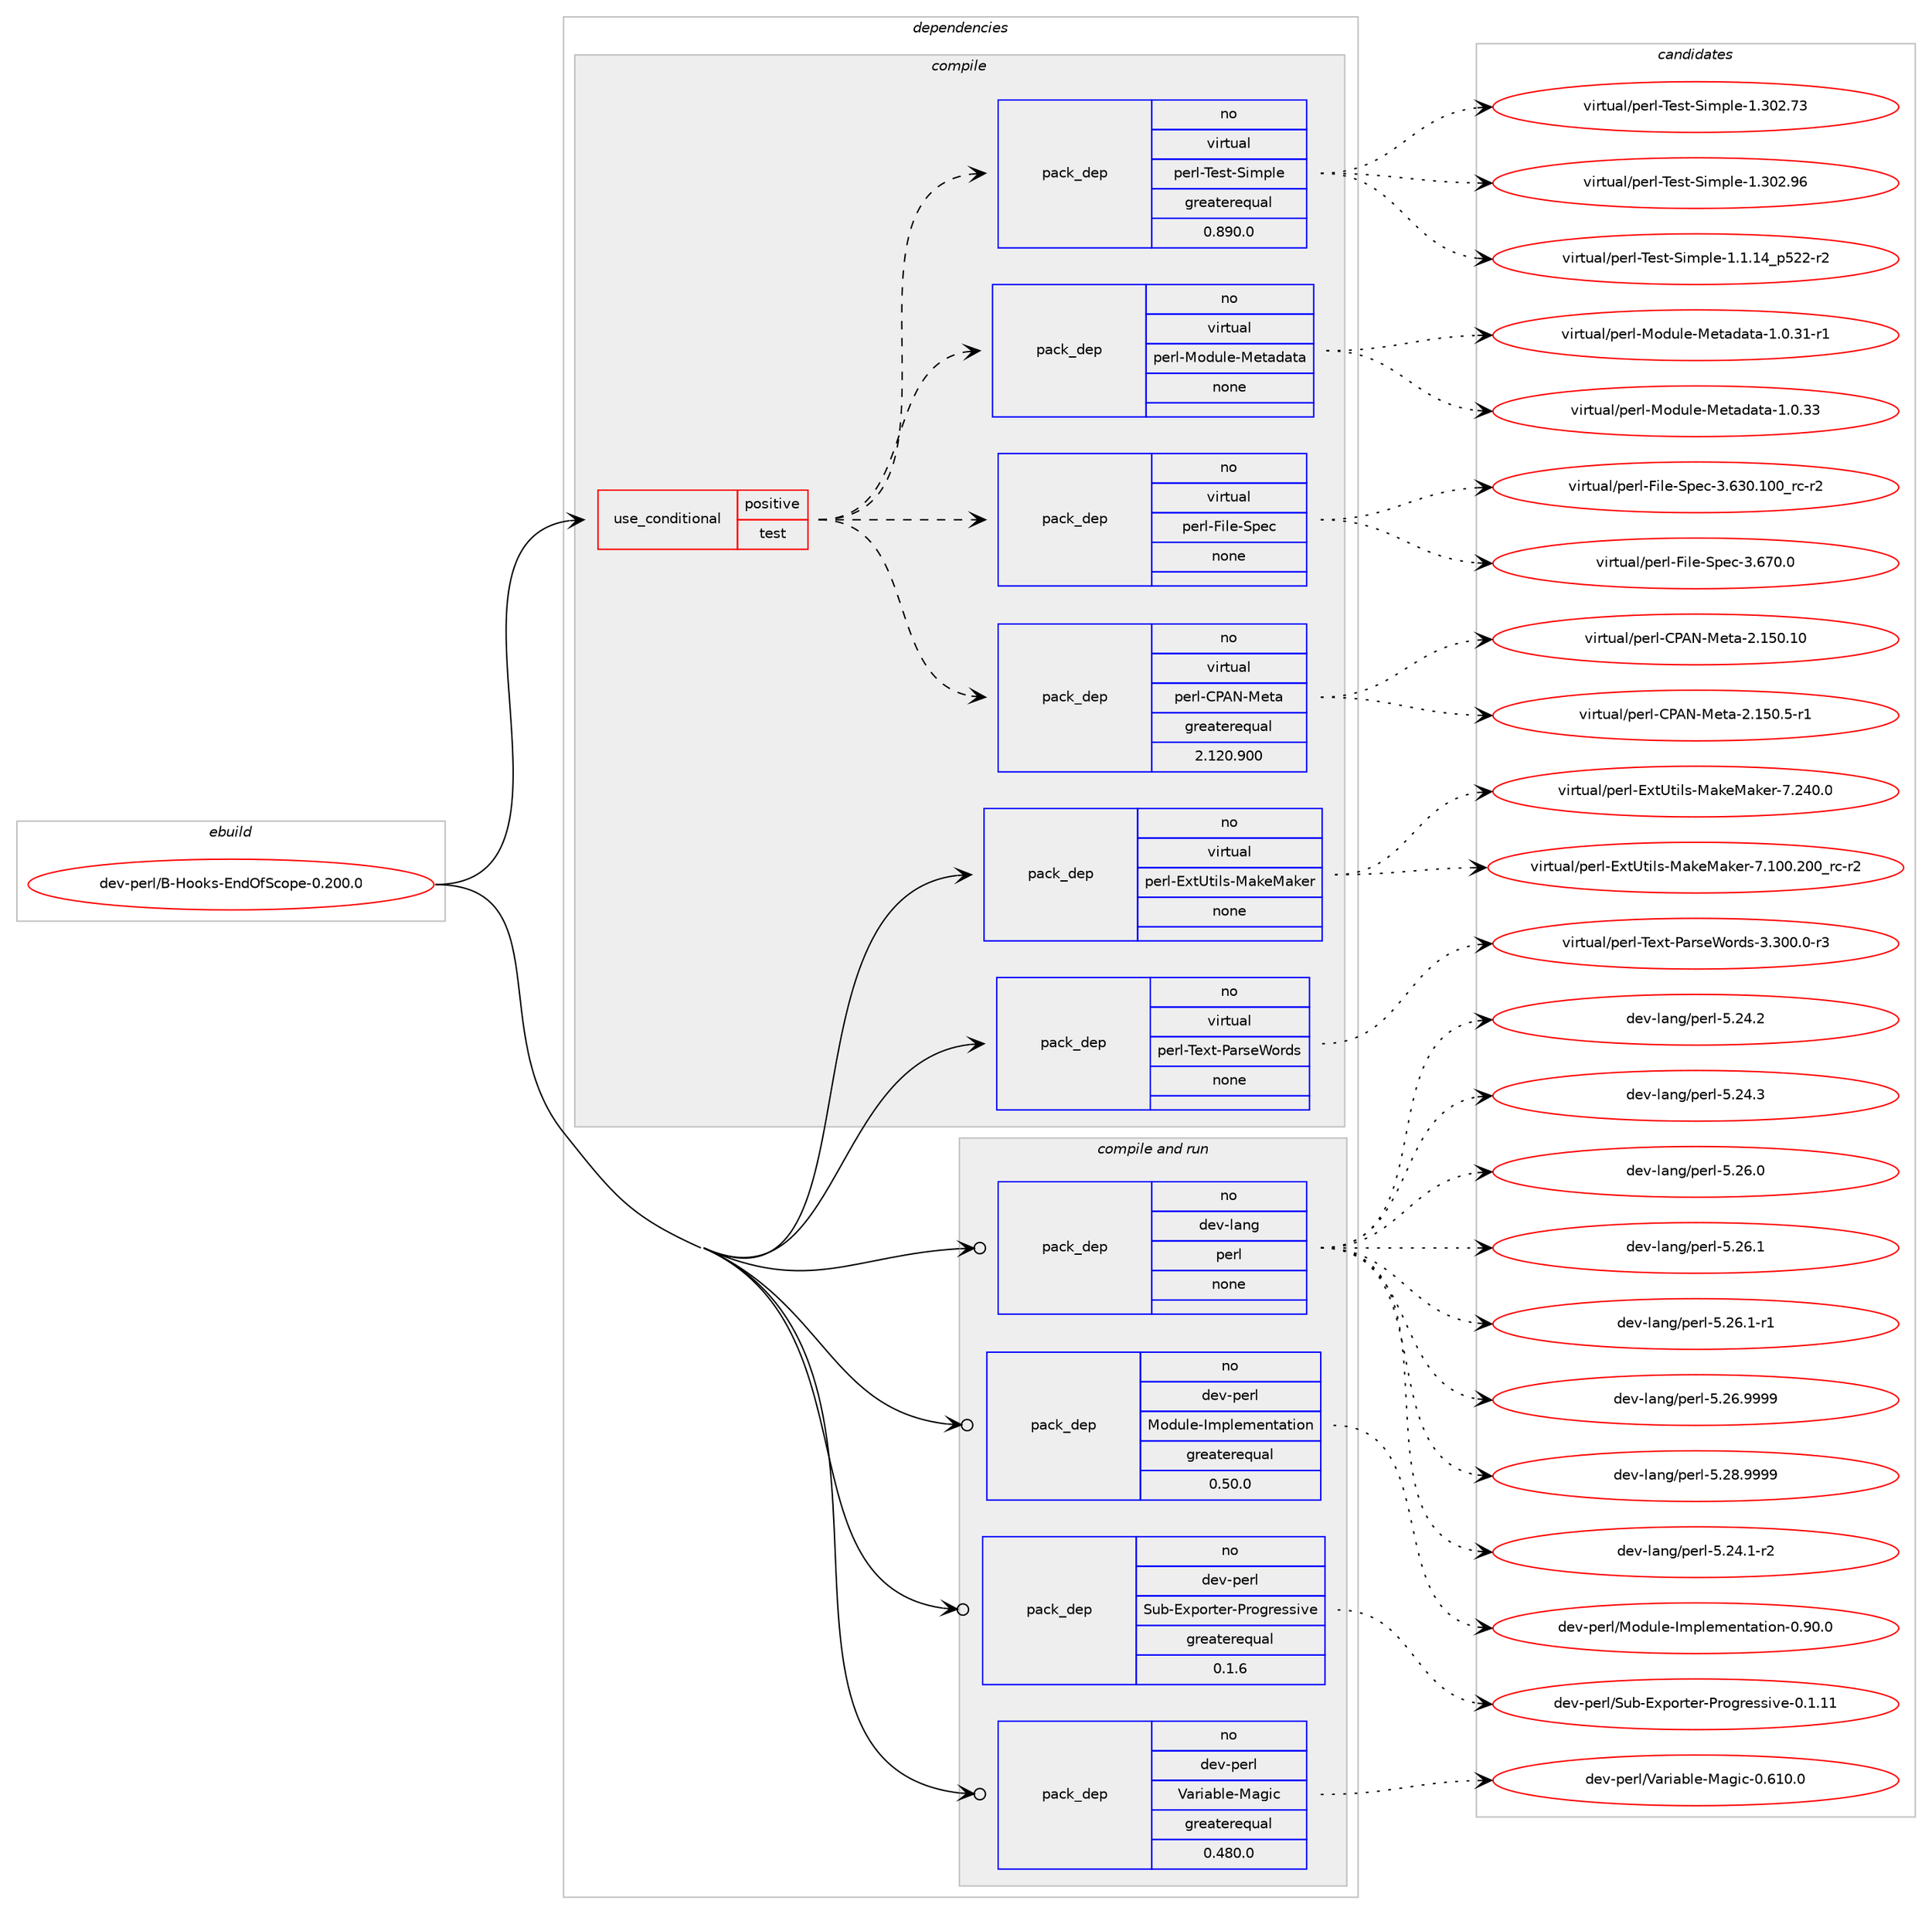digraph prolog {

# *************
# Graph options
# *************

newrank=true;
concentrate=true;
compound=true;
graph [rankdir=LR,fontname=Helvetica,fontsize=10,ranksep=1.5];#, ranksep=2.5, nodesep=0.2];
edge  [arrowhead=vee];
node  [fontname=Helvetica,fontsize=10];

# **********
# The ebuild
# **********

subgraph cluster_leftcol {
color=gray;
rank=same;
label=<<i>ebuild</i>>;
id [label="dev-perl/B-Hooks-EndOfScope-0.200.0", color=red, width=4, href="../dev-perl/B-Hooks-EndOfScope-0.200.0.svg"];
}

# ****************
# The dependencies
# ****************

subgraph cluster_midcol {
color=gray;
label=<<i>dependencies</i>>;
subgraph cluster_compile {
fillcolor="#eeeeee";
style=filled;
label=<<i>compile</i>>;
subgraph cond26691 {
dependency125049 [label=<<TABLE BORDER="0" CELLBORDER="1" CELLSPACING="0" CELLPADDING="4"><TR><TD ROWSPAN="3" CELLPADDING="10">use_conditional</TD></TR><TR><TD>positive</TD></TR><TR><TD>test</TD></TR></TABLE>>, shape=none, color=red];
subgraph pack94697 {
dependency125050 [label=<<TABLE BORDER="0" CELLBORDER="1" CELLSPACING="0" CELLPADDING="4" WIDTH="220"><TR><TD ROWSPAN="6" CELLPADDING="30">pack_dep</TD></TR><TR><TD WIDTH="110">no</TD></TR><TR><TD>virtual</TD></TR><TR><TD>perl-CPAN-Meta</TD></TR><TR><TD>greaterequal</TD></TR><TR><TD>2.120.900</TD></TR></TABLE>>, shape=none, color=blue];
}
dependency125049:e -> dependency125050:w [weight=20,style="dashed",arrowhead="vee"];
subgraph pack94698 {
dependency125051 [label=<<TABLE BORDER="0" CELLBORDER="1" CELLSPACING="0" CELLPADDING="4" WIDTH="220"><TR><TD ROWSPAN="6" CELLPADDING="30">pack_dep</TD></TR><TR><TD WIDTH="110">no</TD></TR><TR><TD>virtual</TD></TR><TR><TD>perl-File-Spec</TD></TR><TR><TD>none</TD></TR><TR><TD></TD></TR></TABLE>>, shape=none, color=blue];
}
dependency125049:e -> dependency125051:w [weight=20,style="dashed",arrowhead="vee"];
subgraph pack94699 {
dependency125052 [label=<<TABLE BORDER="0" CELLBORDER="1" CELLSPACING="0" CELLPADDING="4" WIDTH="220"><TR><TD ROWSPAN="6" CELLPADDING="30">pack_dep</TD></TR><TR><TD WIDTH="110">no</TD></TR><TR><TD>virtual</TD></TR><TR><TD>perl-Module-Metadata</TD></TR><TR><TD>none</TD></TR><TR><TD></TD></TR></TABLE>>, shape=none, color=blue];
}
dependency125049:e -> dependency125052:w [weight=20,style="dashed",arrowhead="vee"];
subgraph pack94700 {
dependency125053 [label=<<TABLE BORDER="0" CELLBORDER="1" CELLSPACING="0" CELLPADDING="4" WIDTH="220"><TR><TD ROWSPAN="6" CELLPADDING="30">pack_dep</TD></TR><TR><TD WIDTH="110">no</TD></TR><TR><TD>virtual</TD></TR><TR><TD>perl-Test-Simple</TD></TR><TR><TD>greaterequal</TD></TR><TR><TD>0.890.0</TD></TR></TABLE>>, shape=none, color=blue];
}
dependency125049:e -> dependency125053:w [weight=20,style="dashed",arrowhead="vee"];
}
id:e -> dependency125049:w [weight=20,style="solid",arrowhead="vee"];
subgraph pack94701 {
dependency125054 [label=<<TABLE BORDER="0" CELLBORDER="1" CELLSPACING="0" CELLPADDING="4" WIDTH="220"><TR><TD ROWSPAN="6" CELLPADDING="30">pack_dep</TD></TR><TR><TD WIDTH="110">no</TD></TR><TR><TD>virtual</TD></TR><TR><TD>perl-ExtUtils-MakeMaker</TD></TR><TR><TD>none</TD></TR><TR><TD></TD></TR></TABLE>>, shape=none, color=blue];
}
id:e -> dependency125054:w [weight=20,style="solid",arrowhead="vee"];
subgraph pack94702 {
dependency125055 [label=<<TABLE BORDER="0" CELLBORDER="1" CELLSPACING="0" CELLPADDING="4" WIDTH="220"><TR><TD ROWSPAN="6" CELLPADDING="30">pack_dep</TD></TR><TR><TD WIDTH="110">no</TD></TR><TR><TD>virtual</TD></TR><TR><TD>perl-Text-ParseWords</TD></TR><TR><TD>none</TD></TR><TR><TD></TD></TR></TABLE>>, shape=none, color=blue];
}
id:e -> dependency125055:w [weight=20,style="solid",arrowhead="vee"];
}
subgraph cluster_compileandrun {
fillcolor="#eeeeee";
style=filled;
label=<<i>compile and run</i>>;
subgraph pack94703 {
dependency125056 [label=<<TABLE BORDER="0" CELLBORDER="1" CELLSPACING="0" CELLPADDING="4" WIDTH="220"><TR><TD ROWSPAN="6" CELLPADDING="30">pack_dep</TD></TR><TR><TD WIDTH="110">no</TD></TR><TR><TD>dev-lang</TD></TR><TR><TD>perl</TD></TR><TR><TD>none</TD></TR><TR><TD></TD></TR></TABLE>>, shape=none, color=blue];
}
id:e -> dependency125056:w [weight=20,style="solid",arrowhead="odotvee"];
subgraph pack94704 {
dependency125057 [label=<<TABLE BORDER="0" CELLBORDER="1" CELLSPACING="0" CELLPADDING="4" WIDTH="220"><TR><TD ROWSPAN="6" CELLPADDING="30">pack_dep</TD></TR><TR><TD WIDTH="110">no</TD></TR><TR><TD>dev-perl</TD></TR><TR><TD>Module-Implementation</TD></TR><TR><TD>greaterequal</TD></TR><TR><TD>0.50.0</TD></TR></TABLE>>, shape=none, color=blue];
}
id:e -> dependency125057:w [weight=20,style="solid",arrowhead="odotvee"];
subgraph pack94705 {
dependency125058 [label=<<TABLE BORDER="0" CELLBORDER="1" CELLSPACING="0" CELLPADDING="4" WIDTH="220"><TR><TD ROWSPAN="6" CELLPADDING="30">pack_dep</TD></TR><TR><TD WIDTH="110">no</TD></TR><TR><TD>dev-perl</TD></TR><TR><TD>Sub-Exporter-Progressive</TD></TR><TR><TD>greaterequal</TD></TR><TR><TD>0.1.6</TD></TR></TABLE>>, shape=none, color=blue];
}
id:e -> dependency125058:w [weight=20,style="solid",arrowhead="odotvee"];
subgraph pack94706 {
dependency125059 [label=<<TABLE BORDER="0" CELLBORDER="1" CELLSPACING="0" CELLPADDING="4" WIDTH="220"><TR><TD ROWSPAN="6" CELLPADDING="30">pack_dep</TD></TR><TR><TD WIDTH="110">no</TD></TR><TR><TD>dev-perl</TD></TR><TR><TD>Variable-Magic</TD></TR><TR><TD>greaterequal</TD></TR><TR><TD>0.480.0</TD></TR></TABLE>>, shape=none, color=blue];
}
id:e -> dependency125059:w [weight=20,style="solid",arrowhead="odotvee"];
}
subgraph cluster_run {
fillcolor="#eeeeee";
style=filled;
label=<<i>run</i>>;
}
}

# **************
# The candidates
# **************

subgraph cluster_choices {
rank=same;
color=gray;
label=<<i>candidates</i>>;

subgraph choice94697 {
color=black;
nodesep=1;
choice11810511411611797108471121011141084567806578457710111697455046495348464948 [label="virtual/perl-CPAN-Meta-2.150.10", color=red, width=4,href="../virtual/perl-CPAN-Meta-2.150.10.svg"];
choice1181051141161179710847112101114108456780657845771011169745504649534846534511449 [label="virtual/perl-CPAN-Meta-2.150.5-r1", color=red, width=4,href="../virtual/perl-CPAN-Meta-2.150.5-r1.svg"];
dependency125050:e -> choice11810511411611797108471121011141084567806578457710111697455046495348464948:w [style=dotted,weight="100"];
dependency125050:e -> choice1181051141161179710847112101114108456780657845771011169745504649534846534511449:w [style=dotted,weight="100"];
}
subgraph choice94698 {
color=black;
nodesep=1;
choice118105114116117971084711210111410845701051081014583112101994551465451484649484895114994511450 [label="virtual/perl-File-Spec-3.630.100_rc-r2", color=red, width=4,href="../virtual/perl-File-Spec-3.630.100_rc-r2.svg"];
choice118105114116117971084711210111410845701051081014583112101994551465455484648 [label="virtual/perl-File-Spec-3.670.0", color=red, width=4,href="../virtual/perl-File-Spec-3.670.0.svg"];
dependency125051:e -> choice118105114116117971084711210111410845701051081014583112101994551465451484649484895114994511450:w [style=dotted,weight="100"];
dependency125051:e -> choice118105114116117971084711210111410845701051081014583112101994551465455484648:w [style=dotted,weight="100"];
}
subgraph choice94699 {
color=black;
nodesep=1;
choice118105114116117971084711210111410845771111001171081014577101116971009711697454946484651494511449 [label="virtual/perl-Module-Metadata-1.0.31-r1", color=red, width=4,href="../virtual/perl-Module-Metadata-1.0.31-r1.svg"];
choice11810511411611797108471121011141084577111100117108101457710111697100971169745494648465151 [label="virtual/perl-Module-Metadata-1.0.33", color=red, width=4,href="../virtual/perl-Module-Metadata-1.0.33.svg"];
dependency125052:e -> choice118105114116117971084711210111410845771111001171081014577101116971009711697454946484651494511449:w [style=dotted,weight="100"];
dependency125052:e -> choice11810511411611797108471121011141084577111100117108101457710111697100971169745494648465151:w [style=dotted,weight="100"];
}
subgraph choice94700 {
color=black;
nodesep=1;
choice11810511411611797108471121011141084584101115116458310510911210810145494649464952951125350504511450 [label="virtual/perl-Test-Simple-1.1.14_p522-r2", color=red, width=4,href="../virtual/perl-Test-Simple-1.1.14_p522-r2.svg"];
choice118105114116117971084711210111410845841011151164583105109112108101454946514850465551 [label="virtual/perl-Test-Simple-1.302.73", color=red, width=4,href="../virtual/perl-Test-Simple-1.302.73.svg"];
choice118105114116117971084711210111410845841011151164583105109112108101454946514850465754 [label="virtual/perl-Test-Simple-1.302.96", color=red, width=4,href="../virtual/perl-Test-Simple-1.302.96.svg"];
dependency125053:e -> choice11810511411611797108471121011141084584101115116458310510911210810145494649464952951125350504511450:w [style=dotted,weight="100"];
dependency125053:e -> choice118105114116117971084711210111410845841011151164583105109112108101454946514850465551:w [style=dotted,weight="100"];
dependency125053:e -> choice118105114116117971084711210111410845841011151164583105109112108101454946514850465754:w [style=dotted,weight="100"];
}
subgraph choice94701 {
color=black;
nodesep=1;
choice118105114116117971084711210111410845691201168511610510811545779710710177971071011144555464948484650484895114994511450 [label="virtual/perl-ExtUtils-MakeMaker-7.100.200_rc-r2", color=red, width=4,href="../virtual/perl-ExtUtils-MakeMaker-7.100.200_rc-r2.svg"];
choice118105114116117971084711210111410845691201168511610510811545779710710177971071011144555465052484648 [label="virtual/perl-ExtUtils-MakeMaker-7.240.0", color=red, width=4,href="../virtual/perl-ExtUtils-MakeMaker-7.240.0.svg"];
dependency125054:e -> choice118105114116117971084711210111410845691201168511610510811545779710710177971071011144555464948484650484895114994511450:w [style=dotted,weight="100"];
dependency125054:e -> choice118105114116117971084711210111410845691201168511610510811545779710710177971071011144555465052484648:w [style=dotted,weight="100"];
}
subgraph choice94702 {
color=black;
nodesep=1;
choice118105114116117971084711210111410845841011201164580971141151018711111410011545514651484846484511451 [label="virtual/perl-Text-ParseWords-3.300.0-r3", color=red, width=4,href="../virtual/perl-Text-ParseWords-3.300.0-r3.svg"];
dependency125055:e -> choice118105114116117971084711210111410845841011201164580971141151018711111410011545514651484846484511451:w [style=dotted,weight="100"];
}
subgraph choice94703 {
color=black;
nodesep=1;
choice100101118451089711010347112101114108455346505246494511450 [label="dev-lang/perl-5.24.1-r2", color=red, width=4,href="../dev-lang/perl-5.24.1-r2.svg"];
choice10010111845108971101034711210111410845534650524650 [label="dev-lang/perl-5.24.2", color=red, width=4,href="../dev-lang/perl-5.24.2.svg"];
choice10010111845108971101034711210111410845534650524651 [label="dev-lang/perl-5.24.3", color=red, width=4,href="../dev-lang/perl-5.24.3.svg"];
choice10010111845108971101034711210111410845534650544648 [label="dev-lang/perl-5.26.0", color=red, width=4,href="../dev-lang/perl-5.26.0.svg"];
choice10010111845108971101034711210111410845534650544649 [label="dev-lang/perl-5.26.1", color=red, width=4,href="../dev-lang/perl-5.26.1.svg"];
choice100101118451089711010347112101114108455346505446494511449 [label="dev-lang/perl-5.26.1-r1", color=red, width=4,href="../dev-lang/perl-5.26.1-r1.svg"];
choice10010111845108971101034711210111410845534650544657575757 [label="dev-lang/perl-5.26.9999", color=red, width=4,href="../dev-lang/perl-5.26.9999.svg"];
choice10010111845108971101034711210111410845534650564657575757 [label="dev-lang/perl-5.28.9999", color=red, width=4,href="../dev-lang/perl-5.28.9999.svg"];
dependency125056:e -> choice100101118451089711010347112101114108455346505246494511450:w [style=dotted,weight="100"];
dependency125056:e -> choice10010111845108971101034711210111410845534650524650:w [style=dotted,weight="100"];
dependency125056:e -> choice10010111845108971101034711210111410845534650524651:w [style=dotted,weight="100"];
dependency125056:e -> choice10010111845108971101034711210111410845534650544648:w [style=dotted,weight="100"];
dependency125056:e -> choice10010111845108971101034711210111410845534650544649:w [style=dotted,weight="100"];
dependency125056:e -> choice100101118451089711010347112101114108455346505446494511449:w [style=dotted,weight="100"];
dependency125056:e -> choice10010111845108971101034711210111410845534650544657575757:w [style=dotted,weight="100"];
dependency125056:e -> choice10010111845108971101034711210111410845534650564657575757:w [style=dotted,weight="100"];
}
subgraph choice94704 {
color=black;
nodesep=1;
choice10010111845112101114108477711110011710810145731091121081011091011101169711610511111045484657484648 [label="dev-perl/Module-Implementation-0.90.0", color=red, width=4,href="../dev-perl/Module-Implementation-0.90.0.svg"];
dependency125057:e -> choice10010111845112101114108477711110011710810145731091121081011091011101169711610511111045484657484648:w [style=dotted,weight="100"];
}
subgraph choice94705 {
color=black;
nodesep=1;
choice100101118451121011141084783117984569120112111114116101114458011411110311410111511510511810145484649464949 [label="dev-perl/Sub-Exporter-Progressive-0.1.11", color=red, width=4,href="../dev-perl/Sub-Exporter-Progressive-0.1.11.svg"];
dependency125058:e -> choice100101118451121011141084783117984569120112111114116101114458011411110311410111511510511810145484649464949:w [style=dotted,weight="100"];
}
subgraph choice94706 {
color=black;
nodesep=1;
choice100101118451121011141084786971141059798108101457797103105994548465449484648 [label="dev-perl/Variable-Magic-0.610.0", color=red, width=4,href="../dev-perl/Variable-Magic-0.610.0.svg"];
dependency125059:e -> choice100101118451121011141084786971141059798108101457797103105994548465449484648:w [style=dotted,weight="100"];
}
}

}
